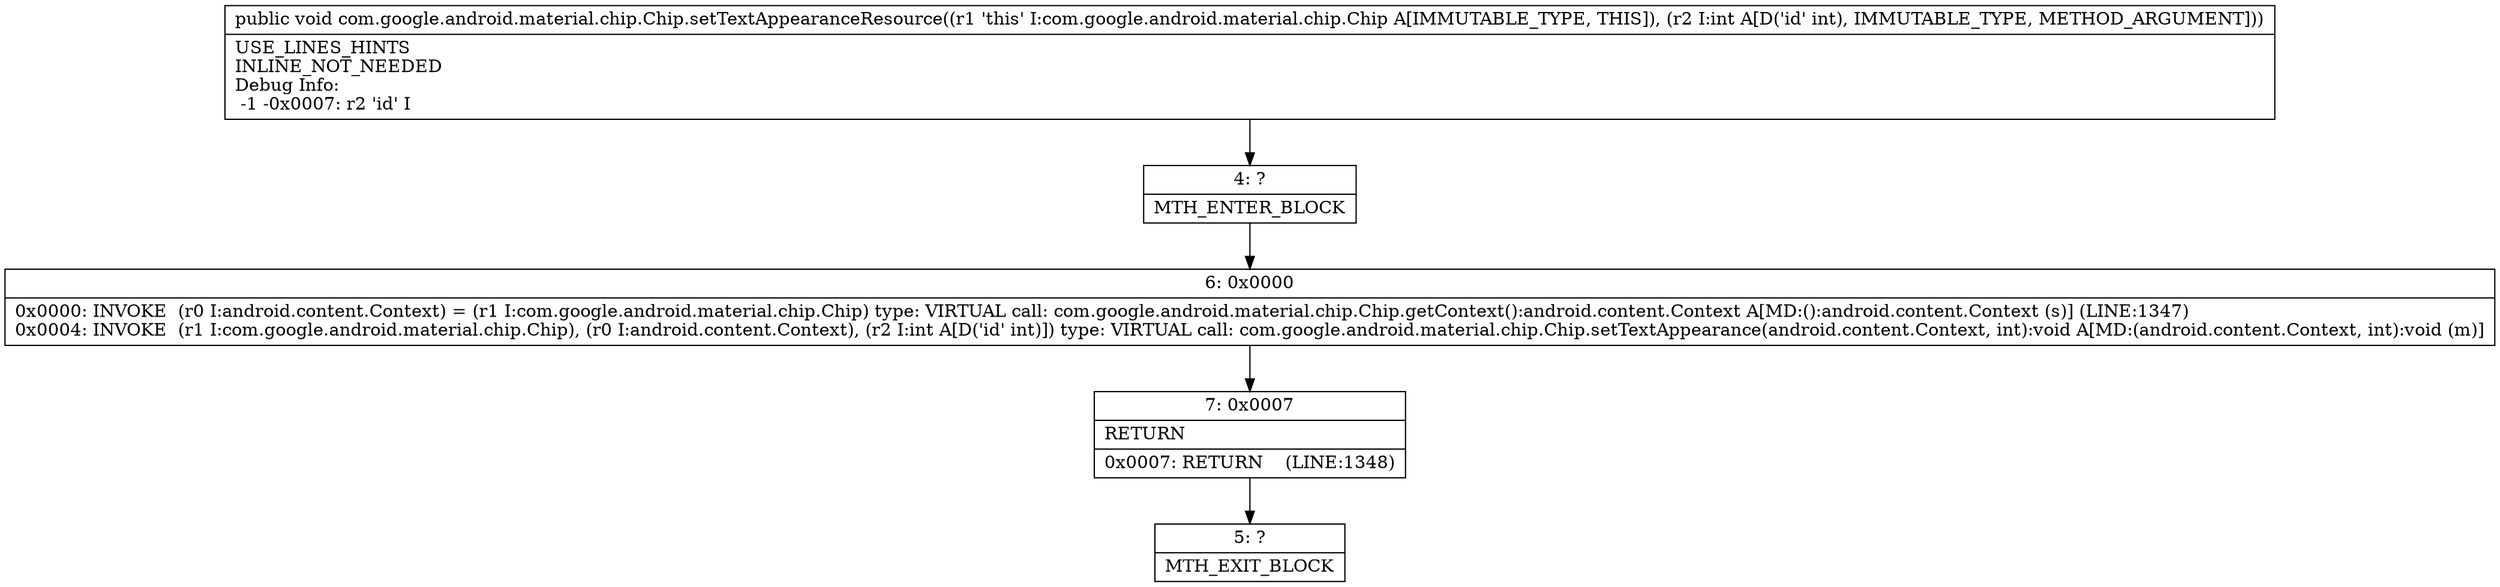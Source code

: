 digraph "CFG forcom.google.android.material.chip.Chip.setTextAppearanceResource(I)V" {
Node_4 [shape=record,label="{4\:\ ?|MTH_ENTER_BLOCK\l}"];
Node_6 [shape=record,label="{6\:\ 0x0000|0x0000: INVOKE  (r0 I:android.content.Context) = (r1 I:com.google.android.material.chip.Chip) type: VIRTUAL call: com.google.android.material.chip.Chip.getContext():android.content.Context A[MD:():android.content.Context (s)] (LINE:1347)\l0x0004: INVOKE  (r1 I:com.google.android.material.chip.Chip), (r0 I:android.content.Context), (r2 I:int A[D('id' int)]) type: VIRTUAL call: com.google.android.material.chip.Chip.setTextAppearance(android.content.Context, int):void A[MD:(android.content.Context, int):void (m)]\l}"];
Node_7 [shape=record,label="{7\:\ 0x0007|RETURN\l|0x0007: RETURN    (LINE:1348)\l}"];
Node_5 [shape=record,label="{5\:\ ?|MTH_EXIT_BLOCK\l}"];
MethodNode[shape=record,label="{public void com.google.android.material.chip.Chip.setTextAppearanceResource((r1 'this' I:com.google.android.material.chip.Chip A[IMMUTABLE_TYPE, THIS]), (r2 I:int A[D('id' int), IMMUTABLE_TYPE, METHOD_ARGUMENT]))  | USE_LINES_HINTS\lINLINE_NOT_NEEDED\lDebug Info:\l  \-1 \-0x0007: r2 'id' I\l}"];
MethodNode -> Node_4;Node_4 -> Node_6;
Node_6 -> Node_7;
Node_7 -> Node_5;
}

